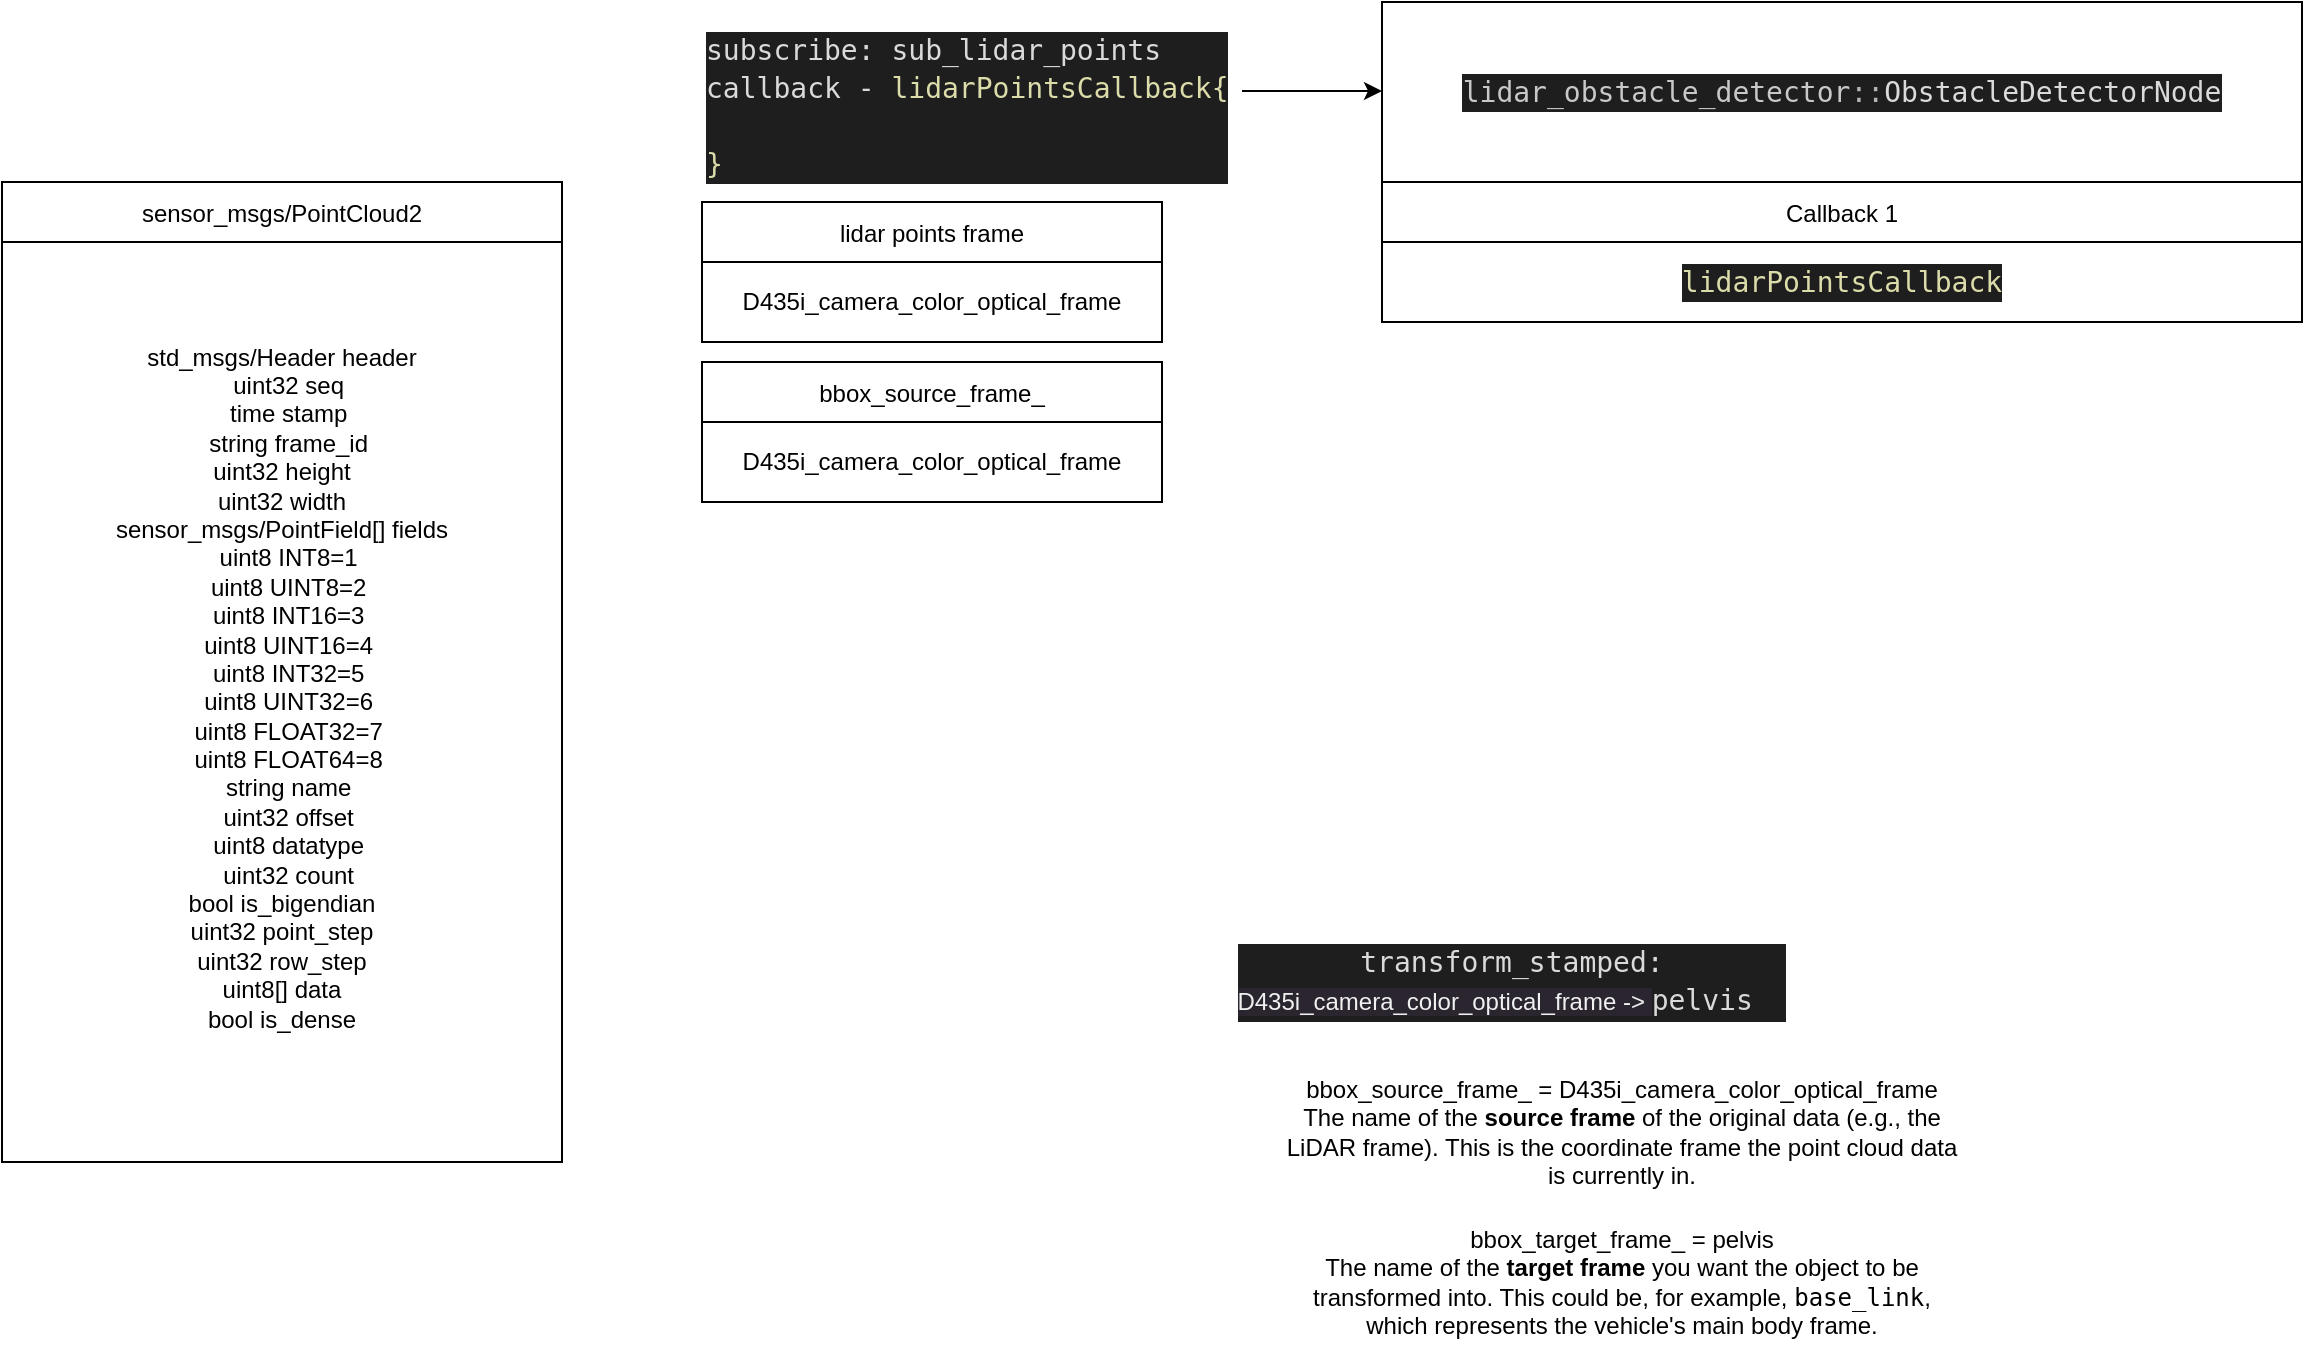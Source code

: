 <mxfile>
    <diagram id="YEQUNbNia4bDIrSxjwtk" name="Page-1">
        <mxGraphModel dx="1481" dy="655" grid="1" gridSize="10" guides="1" tooltips="1" connect="1" arrows="1" fold="1" page="1" pageScale="1" pageWidth="850" pageHeight="1100" math="0" shadow="0">
            <root>
                <mxCell id="0"/>
                <mxCell id="1" parent="0"/>
                <mxCell id="2" value="&lt;div style=&quot;color: rgb(218, 218, 218); background-color: rgb(30, 30, 30); font-family: &amp;quot;Droid Sans Mono&amp;quot;, &amp;quot;monospace&amp;quot;, monospace; font-size: 14px; line-height: 19px;&quot;&gt;&lt;span style=&quot;color: #c8c8c8;&quot;&gt;lidar_obstacle_detector&lt;/span&gt;&lt;span style=&quot;color: #b4b4b4;&quot;&gt;::&lt;/span&gt;ObstacleDetectorNode&lt;/div&gt;" style="rounded=0;whiteSpace=wrap;html=1;" vertex="1" parent="1">
                    <mxGeometry x="240" y="310" width="460" height="90" as="geometry"/>
                </mxCell>
                <mxCell id="3" value="" style="endArrow=classic;html=1;" edge="1" parent="1">
                    <mxGeometry width="50" height="50" relative="1" as="geometry">
                        <mxPoint x="170" y="354.5" as="sourcePoint"/>
                        <mxPoint x="240" y="354.5" as="targetPoint"/>
                    </mxGeometry>
                </mxCell>
                <mxCell id="4" value="&lt;br&gt;&lt;div style=&quot;color: rgb(218, 218, 218); background-color: rgb(30, 30, 30); font-family: &amp;quot;Droid Sans Mono&amp;quot;, &amp;quot;monospace&amp;quot;, monospace; font-size: 14px; line-height: 19px;&quot;&gt;subscribe: sub_lidar_points&lt;/div&gt;&lt;div style=&quot;color: rgb(218, 218, 218); background-color: rgb(30, 30, 30); font-family: &amp;quot;Droid Sans Mono&amp;quot;, &amp;quot;monospace&amp;quot;, monospace; font-size: 14px; line-height: 19px;&quot;&gt;callback -&amp;nbsp;&lt;span style=&quot;color: rgb(220, 220, 170);&quot;&gt;lidarPointsCallback{&lt;/span&gt;&lt;/div&gt;&lt;div style=&quot;color: rgb(218, 218, 218); background-color: rgb(30, 30, 30); font-family: &amp;quot;Droid Sans Mono&amp;quot;, &amp;quot;monospace&amp;quot;, monospace; font-size: 14px; line-height: 19px;&quot;&gt;&lt;span style=&quot;color: rgb(220, 220, 170);&quot;&gt;&lt;br&gt;&lt;/span&gt;&lt;/div&gt;&lt;div style=&quot;color: rgb(218, 218, 218); background-color: rgb(30, 30, 30); font-family: &amp;quot;Droid Sans Mono&amp;quot;, &amp;quot;monospace&amp;quot;, monospace; font-size: 14px; line-height: 19px;&quot;&gt;&lt;span style=&quot;color: rgb(220, 220, 170);&quot;&gt;}&lt;/span&gt;&lt;/div&gt;" style="text;html=1;strokeColor=none;fillColor=none;align=left;verticalAlign=middle;whiteSpace=wrap;rounded=0;" vertex="1" parent="1">
                    <mxGeometry x="-100" y="310" width="270" height="90" as="geometry"/>
                </mxCell>
                <mxCell id="14" value="lidar points frame" style="shape=table;startSize=30;container=1;collapsible=0;childLayout=tableLayout;" vertex="1" parent="1">
                    <mxGeometry x="-100" y="410" width="230" height="70" as="geometry"/>
                </mxCell>
                <mxCell id="15" value="" style="shape=tableRow;horizontal=0;startSize=0;swimlaneHead=0;swimlaneBody=0;top=0;left=0;bottom=0;right=0;collapsible=0;dropTarget=0;fillColor=none;points=[[0,0.5],[1,0.5]];portConstraint=eastwest;" vertex="1" parent="14">
                    <mxGeometry y="30" width="230" height="40" as="geometry"/>
                </mxCell>
                <mxCell id="16" value="D435i_camera_color_optical_frame" style="shape=partialRectangle;html=1;whiteSpace=wrap;connectable=0;overflow=hidden;fillColor=none;top=0;left=0;bottom=0;right=0;pointerEvents=1;" vertex="1" parent="15">
                    <mxGeometry width="230" height="40" as="geometry">
                        <mxRectangle width="230" height="40" as="alternateBounds"/>
                    </mxGeometry>
                </mxCell>
                <mxCell id="17" value="bbox_source_frame_" style="shape=table;startSize=30;container=1;collapsible=0;childLayout=tableLayout;" vertex="1" parent="1">
                    <mxGeometry x="-100" y="490" width="230" height="70" as="geometry"/>
                </mxCell>
                <mxCell id="18" value="" style="shape=tableRow;horizontal=0;startSize=0;swimlaneHead=0;swimlaneBody=0;top=0;left=0;bottom=0;right=0;collapsible=0;dropTarget=0;fillColor=none;points=[[0,0.5],[1,0.5]];portConstraint=eastwest;" vertex="1" parent="17">
                    <mxGeometry y="30" width="230" height="40" as="geometry"/>
                </mxCell>
                <mxCell id="19" value="D435i_camera_color_optical_frame" style="shape=partialRectangle;html=1;whiteSpace=wrap;connectable=0;overflow=hidden;fillColor=none;top=0;left=0;bottom=0;right=0;pointerEvents=1;" vertex="1" parent="18">
                    <mxGeometry width="230" height="40" as="geometry">
                        <mxRectangle width="230" height="40" as="alternateBounds"/>
                    </mxGeometry>
                </mxCell>
                <mxCell id="26" value="sensor_msgs/PointCloud2" style="shape=table;startSize=30;container=1;collapsible=0;childLayout=tableLayout;" vertex="1" parent="1">
                    <mxGeometry x="-450" y="400" width="280" height="490" as="geometry"/>
                </mxCell>
                <mxCell id="27" value="" style="shape=tableRow;horizontal=0;startSize=0;swimlaneHead=0;swimlaneBody=0;top=0;left=0;bottom=0;right=0;collapsible=0;dropTarget=0;fillColor=none;points=[[0,0.5],[1,0.5]];portConstraint=eastwest;" vertex="1" parent="26">
                    <mxGeometry y="30" width="280" height="460" as="geometry"/>
                </mxCell>
                <mxCell id="28" value="&lt;div&gt;std_msgs/Header header&lt;/div&gt;&lt;div&gt;&amp;nbsp; uint32 seq&lt;/div&gt;&lt;div&gt;&amp;nbsp; time stamp&lt;/div&gt;&lt;div&gt;&amp;nbsp; string frame_id&lt;/div&gt;&lt;div&gt;uint32 height&lt;/div&gt;&lt;div&gt;uint32 width&lt;/div&gt;&lt;div&gt;sensor_msgs/PointField[] fields&lt;/div&gt;&lt;div&gt;&amp;nbsp; uint8 INT8=1&lt;/div&gt;&lt;div&gt;&amp;nbsp; uint8 UINT8=2&lt;/div&gt;&lt;div&gt;&amp;nbsp; uint8 INT16=3&lt;/div&gt;&lt;div&gt;&amp;nbsp; uint8 UINT16=4&lt;/div&gt;&lt;div&gt;&amp;nbsp; uint8 INT32=5&lt;/div&gt;&lt;div&gt;&amp;nbsp; uint8 UINT32=6&lt;/div&gt;&lt;div&gt;&amp;nbsp; uint8 FLOAT32=7&lt;/div&gt;&lt;div&gt;&amp;nbsp; uint8 FLOAT64=8&lt;/div&gt;&lt;div&gt;&amp;nbsp; string name&lt;/div&gt;&lt;div&gt;&amp;nbsp; uint32 offset&lt;/div&gt;&lt;div&gt;&amp;nbsp; uint8 datatype&lt;/div&gt;&lt;div&gt;&amp;nbsp; uint32 count&lt;/div&gt;&lt;div&gt;bool is_bigendian&lt;/div&gt;&lt;div&gt;uint32 point_step&lt;/div&gt;&lt;div&gt;uint32 row_step&lt;/div&gt;&lt;div&gt;uint8[] data&lt;/div&gt;&lt;div&gt;bool is_dense&lt;/div&gt;&lt;div&gt;&lt;br&gt;&lt;/div&gt;" style="shape=partialRectangle;html=1;whiteSpace=wrap;connectable=0;overflow=hidden;fillColor=none;top=0;left=0;bottom=0;right=0;pointerEvents=1;" vertex="1" parent="27">
                    <mxGeometry width="280" height="460" as="geometry">
                        <mxRectangle width="280" height="460" as="alternateBounds"/>
                    </mxGeometry>
                </mxCell>
                <mxCell id="32" value="Callback 1" style="shape=table;startSize=30;container=1;collapsible=0;childLayout=tableLayout;" vertex="1" parent="1">
                    <mxGeometry x="240" y="400" width="460" height="70" as="geometry"/>
                </mxCell>
                <mxCell id="33" value="" style="shape=tableRow;horizontal=0;startSize=0;swimlaneHead=0;swimlaneBody=0;top=0;left=0;bottom=0;right=0;collapsible=0;dropTarget=0;fillColor=none;points=[[0,0.5],[1,0.5]];portConstraint=eastwest;" vertex="1" parent="32">
                    <mxGeometry y="30" width="460" height="40" as="geometry"/>
                </mxCell>
                <mxCell id="34" value="&lt;div style=&quot;color: rgb(218, 218, 218); background-color: rgb(30, 30, 30); font-family: &amp;quot;Droid Sans Mono&amp;quot;, &amp;quot;monospace&amp;quot;, monospace; font-size: 14px; line-height: 19px;&quot;&gt;&lt;span style=&quot;color: #dcdcaa;&quot;&gt;lidarPointsCallback&lt;/span&gt;&lt;/div&gt;" style="shape=partialRectangle;html=1;whiteSpace=wrap;connectable=0;overflow=hidden;fillColor=none;top=0;left=0;bottom=0;right=0;pointerEvents=1;" vertex="1" parent="33">
                    <mxGeometry width="460" height="40" as="geometry">
                        <mxRectangle width="460" height="40" as="alternateBounds"/>
                    </mxGeometry>
                </mxCell>
                <mxCell id="35" value="bbox_source_frame_ = D435i_camera_color_optical_frame&lt;br&gt;The name of the &lt;strong&gt;source frame&lt;/strong&gt; of the original data (e.g., the LiDAR frame). This is the coordinate frame the point cloud data is currently in." style="text;html=1;strokeColor=none;fillColor=none;align=center;verticalAlign=middle;whiteSpace=wrap;rounded=0;" vertex="1" parent="1">
                    <mxGeometry x="190" y="830" width="340" height="90" as="geometry"/>
                </mxCell>
                <mxCell id="36" value="bbox_target_frame_ = pelvis&lt;br&gt;The name of the &lt;strong&gt;target frame&lt;/strong&gt; you want the object to be transformed into. This could be, for example, &lt;code&gt;base_link&lt;/code&gt;, which represents the vehicle's main body frame." style="text;html=1;strokeColor=none;fillColor=none;align=center;verticalAlign=middle;whiteSpace=wrap;rounded=0;" vertex="1" parent="1">
                    <mxGeometry x="190" y="910" width="340" height="80" as="geometry"/>
                </mxCell>
                <mxCell id="37" value="&lt;div style=&quot;color: rgb(218, 218, 218); background-color: rgb(30, 30, 30); font-family: &amp;quot;Droid Sans Mono&amp;quot;, &amp;quot;monospace&amp;quot;, monospace; font-size: 14px; line-height: 19px;&quot;&gt;transform_stamped: &lt;br&gt;&lt;span style=&quot;color: rgb(240, 240, 240); font-family: Helvetica; font-size: 12px; background-color: rgb(42, 37, 47);&quot;&gt;D435i_camera_color_optical_frame -&amp;gt;&amp;nbsp;&lt;/span&gt;pelvis&amp;nbsp;&amp;nbsp;&lt;/div&gt;" style="text;html=1;strokeColor=none;fillColor=none;align=center;verticalAlign=middle;whiteSpace=wrap;rounded=0;" vertex="1" parent="1">
                    <mxGeometry x="60" y="770" width="490" height="60" as="geometry"/>
                </mxCell>
            </root>
        </mxGraphModel>
    </diagram>
</mxfile>
